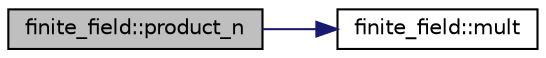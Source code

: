 digraph "finite_field::product_n"
{
  edge [fontname="Helvetica",fontsize="10",labelfontname="Helvetica",labelfontsize="10"];
  node [fontname="Helvetica",fontsize="10",shape=record];
  rankdir="LR";
  Node16854 [label="finite_field::product_n",height=0.2,width=0.4,color="black", fillcolor="grey75", style="filled", fontcolor="black"];
  Node16854 -> Node16855 [color="midnightblue",fontsize="10",style="solid",fontname="Helvetica"];
  Node16855 [label="finite_field::mult",height=0.2,width=0.4,color="black", fillcolor="white", style="filled",URL="$df/d5a/classfinite__field.html#a24fb5917aa6d4d656fd855b7f44a13b0"];
}
